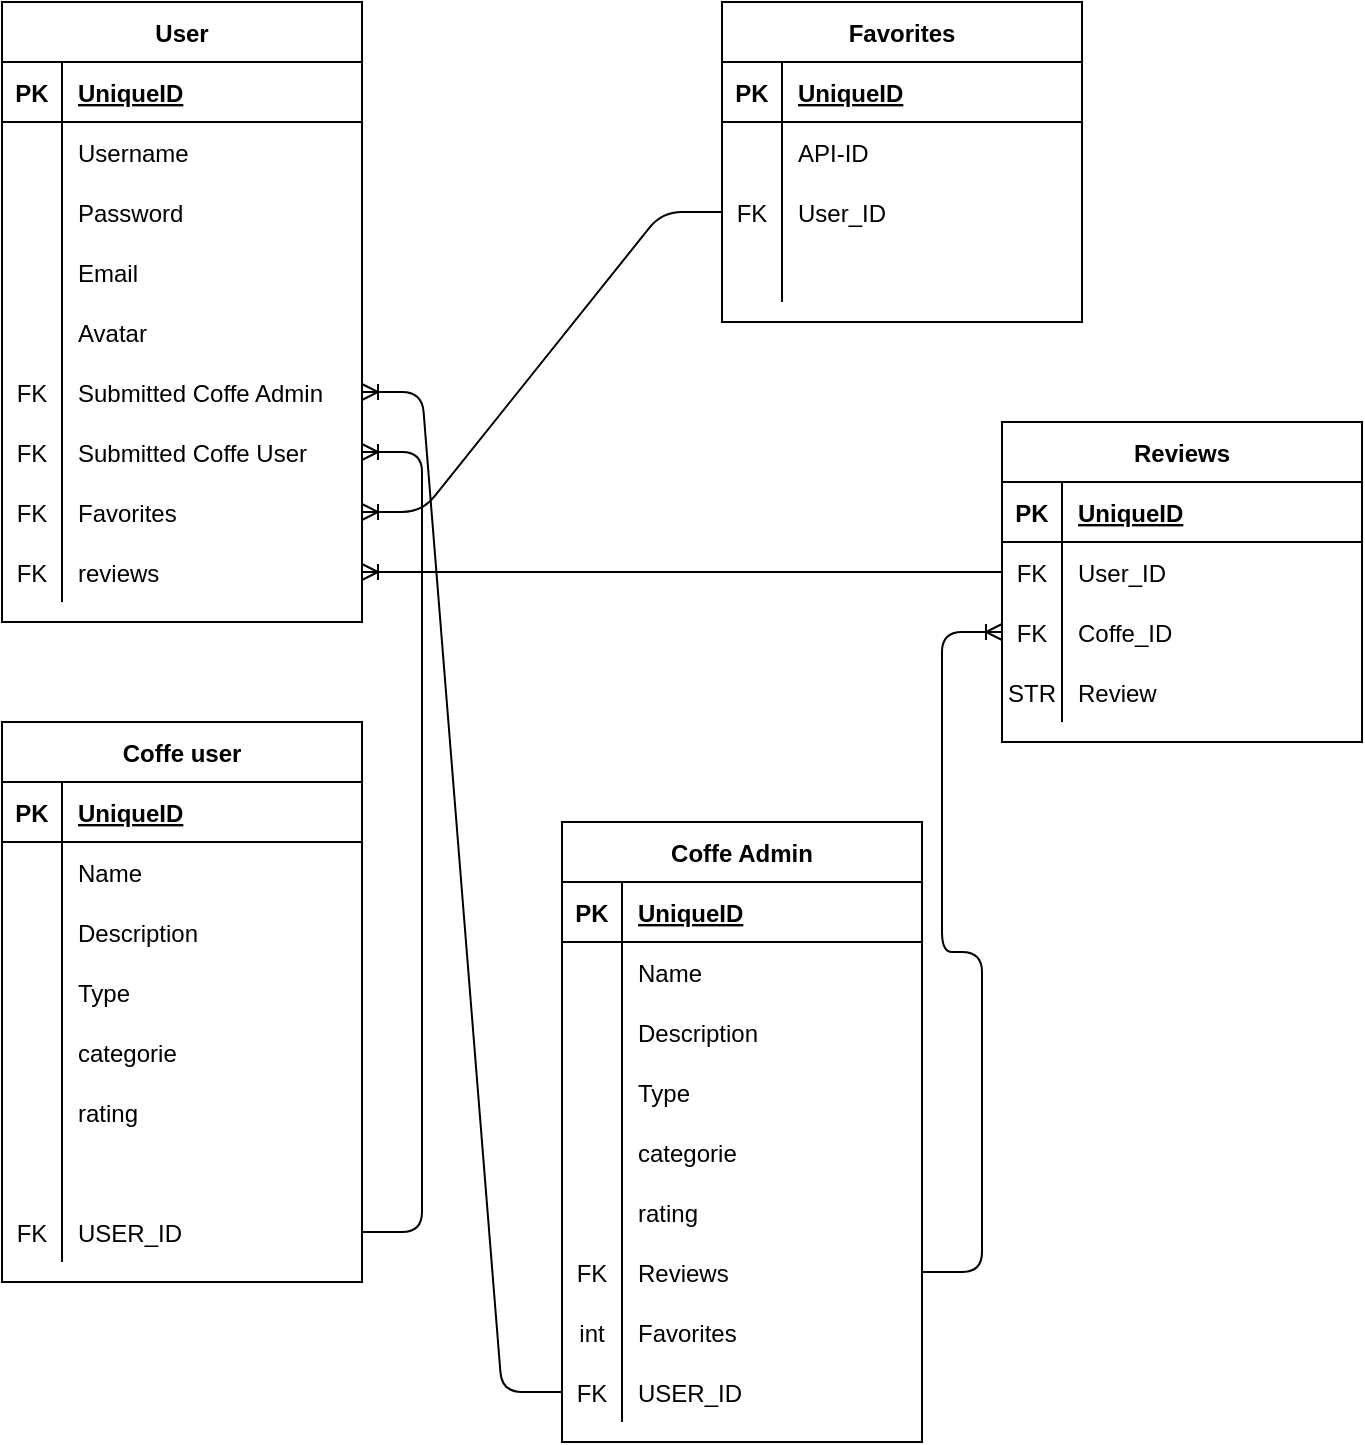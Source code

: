 <mxfile version="14.5.4" type="device"><diagram id="N0jWuqnZ9QMDbHPQmqte" name="Page-1"><mxGraphModel dx="1422" dy="762" grid="1" gridSize="10" guides="1" tooltips="1" connect="1" arrows="1" fold="1" page="1" pageScale="1" pageWidth="827" pageHeight="1169" math="0" shadow="0"><root><mxCell id="0"/><mxCell id="1" parent="0"/><mxCell id="Yyfj9eYye5CMmmgJbsuR-1" value="User" style="shape=table;startSize=30;container=1;collapsible=1;childLayout=tableLayout;fixedRows=1;rowLines=0;fontStyle=1;align=center;resizeLast=1;" vertex="1" parent="1"><mxGeometry x="80" y="40" width="180" height="310" as="geometry"/></mxCell><mxCell id="Yyfj9eYye5CMmmgJbsuR-2" value="" style="shape=partialRectangle;collapsible=0;dropTarget=0;pointerEvents=0;fillColor=none;top=0;left=0;bottom=1;right=0;points=[[0,0.5],[1,0.5]];portConstraint=eastwest;" vertex="1" parent="Yyfj9eYye5CMmmgJbsuR-1"><mxGeometry y="30" width="180" height="30" as="geometry"/></mxCell><mxCell id="Yyfj9eYye5CMmmgJbsuR-3" value="PK" style="shape=partialRectangle;connectable=0;fillColor=none;top=0;left=0;bottom=0;right=0;fontStyle=1;overflow=hidden;" vertex="1" parent="Yyfj9eYye5CMmmgJbsuR-2"><mxGeometry width="30" height="30" as="geometry"/></mxCell><mxCell id="Yyfj9eYye5CMmmgJbsuR-4" value="UniqueID" style="shape=partialRectangle;connectable=0;fillColor=none;top=0;left=0;bottom=0;right=0;align=left;spacingLeft=6;fontStyle=5;overflow=hidden;" vertex="1" parent="Yyfj9eYye5CMmmgJbsuR-2"><mxGeometry x="30" width="150" height="30" as="geometry"/></mxCell><mxCell id="Yyfj9eYye5CMmmgJbsuR-5" value="" style="shape=partialRectangle;collapsible=0;dropTarget=0;pointerEvents=0;fillColor=none;top=0;left=0;bottom=0;right=0;points=[[0,0.5],[1,0.5]];portConstraint=eastwest;" vertex="1" parent="Yyfj9eYye5CMmmgJbsuR-1"><mxGeometry y="60" width="180" height="30" as="geometry"/></mxCell><mxCell id="Yyfj9eYye5CMmmgJbsuR-6" value="" style="shape=partialRectangle;connectable=0;fillColor=none;top=0;left=0;bottom=0;right=0;editable=1;overflow=hidden;" vertex="1" parent="Yyfj9eYye5CMmmgJbsuR-5"><mxGeometry width="30" height="30" as="geometry"/></mxCell><mxCell id="Yyfj9eYye5CMmmgJbsuR-7" value="Username" style="shape=partialRectangle;connectable=0;fillColor=none;top=0;left=0;bottom=0;right=0;align=left;spacingLeft=6;overflow=hidden;" vertex="1" parent="Yyfj9eYye5CMmmgJbsuR-5"><mxGeometry x="30" width="150" height="30" as="geometry"/></mxCell><mxCell id="Yyfj9eYye5CMmmgJbsuR-8" value="" style="shape=partialRectangle;collapsible=0;dropTarget=0;pointerEvents=0;fillColor=none;top=0;left=0;bottom=0;right=0;points=[[0,0.5],[1,0.5]];portConstraint=eastwest;" vertex="1" parent="Yyfj9eYye5CMmmgJbsuR-1"><mxGeometry y="90" width="180" height="30" as="geometry"/></mxCell><mxCell id="Yyfj9eYye5CMmmgJbsuR-9" value="" style="shape=partialRectangle;connectable=0;fillColor=none;top=0;left=0;bottom=0;right=0;editable=1;overflow=hidden;" vertex="1" parent="Yyfj9eYye5CMmmgJbsuR-8"><mxGeometry width="30" height="30" as="geometry"/></mxCell><mxCell id="Yyfj9eYye5CMmmgJbsuR-10" value="Password" style="shape=partialRectangle;connectable=0;fillColor=none;top=0;left=0;bottom=0;right=0;align=left;spacingLeft=6;overflow=hidden;" vertex="1" parent="Yyfj9eYye5CMmmgJbsuR-8"><mxGeometry x="30" width="150" height="30" as="geometry"/></mxCell><mxCell id="Yyfj9eYye5CMmmgJbsuR-11" value="" style="shape=partialRectangle;collapsible=0;dropTarget=0;pointerEvents=0;fillColor=none;top=0;left=0;bottom=0;right=0;points=[[0,0.5],[1,0.5]];portConstraint=eastwest;" vertex="1" parent="Yyfj9eYye5CMmmgJbsuR-1"><mxGeometry y="120" width="180" height="30" as="geometry"/></mxCell><mxCell id="Yyfj9eYye5CMmmgJbsuR-12" value="" style="shape=partialRectangle;connectable=0;fillColor=none;top=0;left=0;bottom=0;right=0;editable=1;overflow=hidden;" vertex="1" parent="Yyfj9eYye5CMmmgJbsuR-11"><mxGeometry width="30" height="30" as="geometry"/></mxCell><mxCell id="Yyfj9eYye5CMmmgJbsuR-13" value="Email" style="shape=partialRectangle;connectable=0;fillColor=none;top=0;left=0;bottom=0;right=0;align=left;spacingLeft=6;overflow=hidden;" vertex="1" parent="Yyfj9eYye5CMmmgJbsuR-11"><mxGeometry x="30" width="150" height="30" as="geometry"/></mxCell><mxCell id="Yyfj9eYye5CMmmgJbsuR-27" value="" style="shape=partialRectangle;collapsible=0;dropTarget=0;pointerEvents=0;fillColor=none;top=0;left=0;bottom=0;right=0;points=[[0,0.5],[1,0.5]];portConstraint=eastwest;" vertex="1" parent="Yyfj9eYye5CMmmgJbsuR-1"><mxGeometry y="150" width="180" height="30" as="geometry"/></mxCell><mxCell id="Yyfj9eYye5CMmmgJbsuR-28" value="" style="shape=partialRectangle;connectable=0;fillColor=none;top=0;left=0;bottom=0;right=0;editable=1;overflow=hidden;" vertex="1" parent="Yyfj9eYye5CMmmgJbsuR-27"><mxGeometry width="30" height="30" as="geometry"/></mxCell><mxCell id="Yyfj9eYye5CMmmgJbsuR-29" value="Avatar" style="shape=partialRectangle;connectable=0;fillColor=none;top=0;left=0;bottom=0;right=0;align=left;spacingLeft=6;overflow=hidden;" vertex="1" parent="Yyfj9eYye5CMmmgJbsuR-27"><mxGeometry x="30" width="150" height="30" as="geometry"/></mxCell><mxCell id="Yyfj9eYye5CMmmgJbsuR-125" value="" style="shape=partialRectangle;collapsible=0;dropTarget=0;pointerEvents=0;fillColor=none;top=0;left=0;bottom=0;right=0;points=[[0,0.5],[1,0.5]];portConstraint=eastwest;" vertex="1" parent="Yyfj9eYye5CMmmgJbsuR-1"><mxGeometry y="180" width="180" height="30" as="geometry"/></mxCell><mxCell id="Yyfj9eYye5CMmmgJbsuR-126" value="FK" style="shape=partialRectangle;connectable=0;fillColor=none;top=0;left=0;bottom=0;right=0;editable=1;overflow=hidden;" vertex="1" parent="Yyfj9eYye5CMmmgJbsuR-125"><mxGeometry width="30" height="30" as="geometry"/></mxCell><mxCell id="Yyfj9eYye5CMmmgJbsuR-127" value="Submitted Coffe Admin" style="shape=partialRectangle;connectable=0;fillColor=none;top=0;left=0;bottom=0;right=0;align=left;spacingLeft=6;overflow=hidden;" vertex="1" parent="Yyfj9eYye5CMmmgJbsuR-125"><mxGeometry x="30" width="150" height="30" as="geometry"/></mxCell><mxCell id="Yyfj9eYye5CMmmgJbsuR-121" value="" style="shape=partialRectangle;collapsible=0;dropTarget=0;pointerEvents=0;fillColor=none;top=0;left=0;bottom=0;right=0;points=[[0,0.5],[1,0.5]];portConstraint=eastwest;" vertex="1" parent="Yyfj9eYye5CMmmgJbsuR-1"><mxGeometry y="210" width="180" height="30" as="geometry"/></mxCell><mxCell id="Yyfj9eYye5CMmmgJbsuR-122" value="FK" style="shape=partialRectangle;connectable=0;fillColor=none;top=0;left=0;bottom=0;right=0;editable=1;overflow=hidden;" vertex="1" parent="Yyfj9eYye5CMmmgJbsuR-121"><mxGeometry width="30" height="30" as="geometry"/></mxCell><mxCell id="Yyfj9eYye5CMmmgJbsuR-123" value="Submitted Coffe User" style="shape=partialRectangle;connectable=0;fillColor=none;top=0;left=0;bottom=0;right=0;align=left;spacingLeft=6;overflow=hidden;" vertex="1" parent="Yyfj9eYye5CMmmgJbsuR-121"><mxGeometry x="30" width="150" height="30" as="geometry"/></mxCell><mxCell id="Yyfj9eYye5CMmmgJbsuR-30" value="" style="shape=partialRectangle;collapsible=0;dropTarget=0;pointerEvents=0;fillColor=none;top=0;left=0;bottom=0;right=0;points=[[0,0.5],[1,0.5]];portConstraint=eastwest;" vertex="1" parent="Yyfj9eYye5CMmmgJbsuR-1"><mxGeometry y="240" width="180" height="30" as="geometry"/></mxCell><mxCell id="Yyfj9eYye5CMmmgJbsuR-31" value="FK" style="shape=partialRectangle;connectable=0;fillColor=none;top=0;left=0;bottom=0;right=0;editable=1;overflow=hidden;" vertex="1" parent="Yyfj9eYye5CMmmgJbsuR-30"><mxGeometry width="30" height="30" as="geometry"/></mxCell><mxCell id="Yyfj9eYye5CMmmgJbsuR-32" value="Favorites" style="shape=partialRectangle;connectable=0;fillColor=none;top=0;left=0;bottom=0;right=0;align=left;spacingLeft=6;overflow=hidden;" vertex="1" parent="Yyfj9eYye5CMmmgJbsuR-30"><mxGeometry x="30" width="150" height="30" as="geometry"/></mxCell><mxCell id="Yyfj9eYye5CMmmgJbsuR-33" value="" style="shape=partialRectangle;collapsible=0;dropTarget=0;pointerEvents=0;fillColor=none;top=0;left=0;bottom=0;right=0;points=[[0,0.5],[1,0.5]];portConstraint=eastwest;" vertex="1" parent="Yyfj9eYye5CMmmgJbsuR-1"><mxGeometry y="270" width="180" height="30" as="geometry"/></mxCell><mxCell id="Yyfj9eYye5CMmmgJbsuR-34" value="FK" style="shape=partialRectangle;connectable=0;fillColor=none;top=0;left=0;bottom=0;right=0;editable=1;overflow=hidden;" vertex="1" parent="Yyfj9eYye5CMmmgJbsuR-33"><mxGeometry width="30" height="30" as="geometry"/></mxCell><mxCell id="Yyfj9eYye5CMmmgJbsuR-35" value="reviews" style="shape=partialRectangle;connectable=0;fillColor=none;top=0;left=0;bottom=0;right=0;align=left;spacingLeft=6;overflow=hidden;" vertex="1" parent="Yyfj9eYye5CMmmgJbsuR-33"><mxGeometry x="30" width="150" height="30" as="geometry"/></mxCell><mxCell id="Yyfj9eYye5CMmmgJbsuR-14" value="Favorites" style="shape=table;startSize=30;container=1;collapsible=1;childLayout=tableLayout;fixedRows=1;rowLines=0;fontStyle=1;align=center;resizeLast=1;" vertex="1" parent="1"><mxGeometry x="440" y="40" width="180" height="160" as="geometry"/></mxCell><mxCell id="Yyfj9eYye5CMmmgJbsuR-15" value="" style="shape=partialRectangle;collapsible=0;dropTarget=0;pointerEvents=0;fillColor=none;top=0;left=0;bottom=1;right=0;points=[[0,0.5],[1,0.5]];portConstraint=eastwest;" vertex="1" parent="Yyfj9eYye5CMmmgJbsuR-14"><mxGeometry y="30" width="180" height="30" as="geometry"/></mxCell><mxCell id="Yyfj9eYye5CMmmgJbsuR-16" value="PK" style="shape=partialRectangle;connectable=0;fillColor=none;top=0;left=0;bottom=0;right=0;fontStyle=1;overflow=hidden;" vertex="1" parent="Yyfj9eYye5CMmmgJbsuR-15"><mxGeometry width="30" height="30" as="geometry"/></mxCell><mxCell id="Yyfj9eYye5CMmmgJbsuR-17" value="UniqueID" style="shape=partialRectangle;connectable=0;fillColor=none;top=0;left=0;bottom=0;right=0;align=left;spacingLeft=6;fontStyle=5;overflow=hidden;" vertex="1" parent="Yyfj9eYye5CMmmgJbsuR-15"><mxGeometry x="30" width="150" height="30" as="geometry"/></mxCell><mxCell id="Yyfj9eYye5CMmmgJbsuR-18" value="" style="shape=partialRectangle;collapsible=0;dropTarget=0;pointerEvents=0;fillColor=none;top=0;left=0;bottom=0;right=0;points=[[0,0.5],[1,0.5]];portConstraint=eastwest;" vertex="1" parent="Yyfj9eYye5CMmmgJbsuR-14"><mxGeometry y="60" width="180" height="30" as="geometry"/></mxCell><mxCell id="Yyfj9eYye5CMmmgJbsuR-19" value="" style="shape=partialRectangle;connectable=0;fillColor=none;top=0;left=0;bottom=0;right=0;editable=1;overflow=hidden;" vertex="1" parent="Yyfj9eYye5CMmmgJbsuR-18"><mxGeometry width="30" height="30" as="geometry"/></mxCell><mxCell id="Yyfj9eYye5CMmmgJbsuR-20" value="API-ID" style="shape=partialRectangle;connectable=0;fillColor=none;top=0;left=0;bottom=0;right=0;align=left;spacingLeft=6;overflow=hidden;" vertex="1" parent="Yyfj9eYye5CMmmgJbsuR-18"><mxGeometry x="30" width="150" height="30" as="geometry"/></mxCell><mxCell id="Yyfj9eYye5CMmmgJbsuR-21" value="" style="shape=partialRectangle;collapsible=0;dropTarget=0;pointerEvents=0;fillColor=none;top=0;left=0;bottom=0;right=0;points=[[0,0.5],[1,0.5]];portConstraint=eastwest;" vertex="1" parent="Yyfj9eYye5CMmmgJbsuR-14"><mxGeometry y="90" width="180" height="30" as="geometry"/></mxCell><mxCell id="Yyfj9eYye5CMmmgJbsuR-22" value="FK" style="shape=partialRectangle;connectable=0;fillColor=none;top=0;left=0;bottom=0;right=0;editable=1;overflow=hidden;" vertex="1" parent="Yyfj9eYye5CMmmgJbsuR-21"><mxGeometry width="30" height="30" as="geometry"/></mxCell><mxCell id="Yyfj9eYye5CMmmgJbsuR-23" value="User_ID" style="shape=partialRectangle;connectable=0;fillColor=none;top=0;left=0;bottom=0;right=0;align=left;spacingLeft=6;overflow=hidden;" vertex="1" parent="Yyfj9eYye5CMmmgJbsuR-21"><mxGeometry x="30" width="150" height="30" as="geometry"/></mxCell><mxCell id="Yyfj9eYye5CMmmgJbsuR-24" value="" style="shape=partialRectangle;collapsible=0;dropTarget=0;pointerEvents=0;fillColor=none;top=0;left=0;bottom=0;right=0;points=[[0,0.5],[1,0.5]];portConstraint=eastwest;" vertex="1" parent="Yyfj9eYye5CMmmgJbsuR-14"><mxGeometry y="120" width="180" height="30" as="geometry"/></mxCell><mxCell id="Yyfj9eYye5CMmmgJbsuR-25" value="" style="shape=partialRectangle;connectable=0;fillColor=none;top=0;left=0;bottom=0;right=0;editable=1;overflow=hidden;" vertex="1" parent="Yyfj9eYye5CMmmgJbsuR-24"><mxGeometry width="30" height="30" as="geometry"/></mxCell><mxCell id="Yyfj9eYye5CMmmgJbsuR-26" value="" style="shape=partialRectangle;connectable=0;fillColor=none;top=0;left=0;bottom=0;right=0;align=left;spacingLeft=6;overflow=hidden;" vertex="1" parent="Yyfj9eYye5CMmmgJbsuR-24"><mxGeometry x="30" width="150" height="30" as="geometry"/></mxCell><mxCell id="Yyfj9eYye5CMmmgJbsuR-36" value="Coffe user" style="shape=table;startSize=30;container=1;collapsible=1;childLayout=tableLayout;fixedRows=1;rowLines=0;fontStyle=1;align=center;resizeLast=1;" vertex="1" parent="1"><mxGeometry x="80" y="400" width="180" height="280" as="geometry"/></mxCell><mxCell id="Yyfj9eYye5CMmmgJbsuR-37" value="" style="shape=partialRectangle;collapsible=0;dropTarget=0;pointerEvents=0;fillColor=none;top=0;left=0;bottom=1;right=0;points=[[0,0.5],[1,0.5]];portConstraint=eastwest;" vertex="1" parent="Yyfj9eYye5CMmmgJbsuR-36"><mxGeometry y="30" width="180" height="30" as="geometry"/></mxCell><mxCell id="Yyfj9eYye5CMmmgJbsuR-38" value="PK" style="shape=partialRectangle;connectable=0;fillColor=none;top=0;left=0;bottom=0;right=0;fontStyle=1;overflow=hidden;" vertex="1" parent="Yyfj9eYye5CMmmgJbsuR-37"><mxGeometry width="30" height="30" as="geometry"/></mxCell><mxCell id="Yyfj9eYye5CMmmgJbsuR-39" value="UniqueID" style="shape=partialRectangle;connectable=0;fillColor=none;top=0;left=0;bottom=0;right=0;align=left;spacingLeft=6;fontStyle=5;overflow=hidden;" vertex="1" parent="Yyfj9eYye5CMmmgJbsuR-37"><mxGeometry x="30" width="150" height="30" as="geometry"/></mxCell><mxCell id="Yyfj9eYye5CMmmgJbsuR-40" value="" style="shape=partialRectangle;collapsible=0;dropTarget=0;pointerEvents=0;fillColor=none;top=0;left=0;bottom=0;right=0;points=[[0,0.5],[1,0.5]];portConstraint=eastwest;" vertex="1" parent="Yyfj9eYye5CMmmgJbsuR-36"><mxGeometry y="60" width="180" height="30" as="geometry"/></mxCell><mxCell id="Yyfj9eYye5CMmmgJbsuR-41" value="" style="shape=partialRectangle;connectable=0;fillColor=none;top=0;left=0;bottom=0;right=0;editable=1;overflow=hidden;" vertex="1" parent="Yyfj9eYye5CMmmgJbsuR-40"><mxGeometry width="30" height="30" as="geometry"/></mxCell><mxCell id="Yyfj9eYye5CMmmgJbsuR-42" value="Name" style="shape=partialRectangle;connectable=0;fillColor=none;top=0;left=0;bottom=0;right=0;align=left;spacingLeft=6;overflow=hidden;" vertex="1" parent="Yyfj9eYye5CMmmgJbsuR-40"><mxGeometry x="30" width="150" height="30" as="geometry"/></mxCell><mxCell id="Yyfj9eYye5CMmmgJbsuR-43" value="" style="shape=partialRectangle;collapsible=0;dropTarget=0;pointerEvents=0;fillColor=none;top=0;left=0;bottom=0;right=0;points=[[0,0.5],[1,0.5]];portConstraint=eastwest;" vertex="1" parent="Yyfj9eYye5CMmmgJbsuR-36"><mxGeometry y="90" width="180" height="30" as="geometry"/></mxCell><mxCell id="Yyfj9eYye5CMmmgJbsuR-44" value="" style="shape=partialRectangle;connectable=0;fillColor=none;top=0;left=0;bottom=0;right=0;editable=1;overflow=hidden;" vertex="1" parent="Yyfj9eYye5CMmmgJbsuR-43"><mxGeometry width="30" height="30" as="geometry"/></mxCell><mxCell id="Yyfj9eYye5CMmmgJbsuR-45" value="Description" style="shape=partialRectangle;connectable=0;fillColor=none;top=0;left=0;bottom=0;right=0;align=left;spacingLeft=6;overflow=hidden;" vertex="1" parent="Yyfj9eYye5CMmmgJbsuR-43"><mxGeometry x="30" width="150" height="30" as="geometry"/></mxCell><mxCell id="Yyfj9eYye5CMmmgJbsuR-46" value="" style="shape=partialRectangle;collapsible=0;dropTarget=0;pointerEvents=0;fillColor=none;top=0;left=0;bottom=0;right=0;points=[[0,0.5],[1,0.5]];portConstraint=eastwest;" vertex="1" parent="Yyfj9eYye5CMmmgJbsuR-36"><mxGeometry y="120" width="180" height="30" as="geometry"/></mxCell><mxCell id="Yyfj9eYye5CMmmgJbsuR-47" value="" style="shape=partialRectangle;connectable=0;fillColor=none;top=0;left=0;bottom=0;right=0;editable=1;overflow=hidden;" vertex="1" parent="Yyfj9eYye5CMmmgJbsuR-46"><mxGeometry width="30" height="30" as="geometry"/></mxCell><mxCell id="Yyfj9eYye5CMmmgJbsuR-48" value="Type" style="shape=partialRectangle;connectable=0;fillColor=none;top=0;left=0;bottom=0;right=0;align=left;spacingLeft=6;overflow=hidden;" vertex="1" parent="Yyfj9eYye5CMmmgJbsuR-46"><mxGeometry x="30" width="150" height="30" as="geometry"/></mxCell><mxCell id="Yyfj9eYye5CMmmgJbsuR-62" value="" style="shape=partialRectangle;collapsible=0;dropTarget=0;pointerEvents=0;fillColor=none;top=0;left=0;bottom=0;right=0;points=[[0,0.5],[1,0.5]];portConstraint=eastwest;" vertex="1" parent="Yyfj9eYye5CMmmgJbsuR-36"><mxGeometry y="150" width="180" height="30" as="geometry"/></mxCell><mxCell id="Yyfj9eYye5CMmmgJbsuR-63" value="" style="shape=partialRectangle;connectable=0;fillColor=none;top=0;left=0;bottom=0;right=0;editable=1;overflow=hidden;" vertex="1" parent="Yyfj9eYye5CMmmgJbsuR-62"><mxGeometry width="30" height="30" as="geometry"/></mxCell><mxCell id="Yyfj9eYye5CMmmgJbsuR-64" value="categorie" style="shape=partialRectangle;connectable=0;fillColor=none;top=0;left=0;bottom=0;right=0;align=left;spacingLeft=6;overflow=hidden;" vertex="1" parent="Yyfj9eYye5CMmmgJbsuR-62"><mxGeometry x="30" width="150" height="30" as="geometry"/></mxCell><mxCell id="Yyfj9eYye5CMmmgJbsuR-65" value="" style="shape=partialRectangle;collapsible=0;dropTarget=0;pointerEvents=0;fillColor=none;top=0;left=0;bottom=0;right=0;points=[[0,0.5],[1,0.5]];portConstraint=eastwest;" vertex="1" parent="Yyfj9eYye5CMmmgJbsuR-36"><mxGeometry y="180" width="180" height="30" as="geometry"/></mxCell><mxCell id="Yyfj9eYye5CMmmgJbsuR-66" value="" style="shape=partialRectangle;connectable=0;fillColor=none;top=0;left=0;bottom=0;right=0;editable=1;overflow=hidden;" vertex="1" parent="Yyfj9eYye5CMmmgJbsuR-65"><mxGeometry width="30" height="30" as="geometry"/></mxCell><mxCell id="Yyfj9eYye5CMmmgJbsuR-67" value="rating" style="shape=partialRectangle;connectable=0;fillColor=none;top=0;left=0;bottom=0;right=0;align=left;spacingLeft=6;overflow=hidden;" vertex="1" parent="Yyfj9eYye5CMmmgJbsuR-65"><mxGeometry x="30" width="150" height="30" as="geometry"/></mxCell><mxCell id="Yyfj9eYye5CMmmgJbsuR-68" value="" style="shape=partialRectangle;collapsible=0;dropTarget=0;pointerEvents=0;fillColor=none;top=0;left=0;bottom=0;right=0;points=[[0,0.5],[1,0.5]];portConstraint=eastwest;" vertex="1" parent="Yyfj9eYye5CMmmgJbsuR-36"><mxGeometry y="210" width="180" height="30" as="geometry"/></mxCell><mxCell id="Yyfj9eYye5CMmmgJbsuR-69" value="" style="shape=partialRectangle;connectable=0;fillColor=none;top=0;left=0;bottom=0;right=0;editable=1;overflow=hidden;" vertex="1" parent="Yyfj9eYye5CMmmgJbsuR-68"><mxGeometry width="30" height="30" as="geometry"/></mxCell><mxCell id="Yyfj9eYye5CMmmgJbsuR-70" value="" style="shape=partialRectangle;connectable=0;fillColor=none;top=0;left=0;bottom=0;right=0;align=left;spacingLeft=6;overflow=hidden;" vertex="1" parent="Yyfj9eYye5CMmmgJbsuR-68"><mxGeometry x="30" width="150" height="30" as="geometry"/></mxCell><mxCell id="Yyfj9eYye5CMmmgJbsuR-71" value="" style="shape=partialRectangle;collapsible=0;dropTarget=0;pointerEvents=0;fillColor=none;top=0;left=0;bottom=0;right=0;points=[[0,0.5],[1,0.5]];portConstraint=eastwest;" vertex="1" parent="Yyfj9eYye5CMmmgJbsuR-36"><mxGeometry y="240" width="180" height="30" as="geometry"/></mxCell><mxCell id="Yyfj9eYye5CMmmgJbsuR-72" value="FK" style="shape=partialRectangle;connectable=0;fillColor=none;top=0;left=0;bottom=0;right=0;editable=1;overflow=hidden;" vertex="1" parent="Yyfj9eYye5CMmmgJbsuR-71"><mxGeometry width="30" height="30" as="geometry"/></mxCell><mxCell id="Yyfj9eYye5CMmmgJbsuR-73" value="USER_ID" style="shape=partialRectangle;connectable=0;fillColor=none;top=0;left=0;bottom=0;right=0;align=left;spacingLeft=6;overflow=hidden;" vertex="1" parent="Yyfj9eYye5CMmmgJbsuR-71"><mxGeometry x="30" width="150" height="30" as="geometry"/></mxCell><mxCell id="Yyfj9eYye5CMmmgJbsuR-74" value="Coffe Admin" style="shape=table;startSize=30;container=1;collapsible=1;childLayout=tableLayout;fixedRows=1;rowLines=0;fontStyle=1;align=center;resizeLast=1;" vertex="1" parent="1"><mxGeometry x="360" y="450" width="180" height="310" as="geometry"/></mxCell><mxCell id="Yyfj9eYye5CMmmgJbsuR-75" value="" style="shape=partialRectangle;collapsible=0;dropTarget=0;pointerEvents=0;fillColor=none;top=0;left=0;bottom=1;right=0;points=[[0,0.5],[1,0.5]];portConstraint=eastwest;" vertex="1" parent="Yyfj9eYye5CMmmgJbsuR-74"><mxGeometry y="30" width="180" height="30" as="geometry"/></mxCell><mxCell id="Yyfj9eYye5CMmmgJbsuR-76" value="PK" style="shape=partialRectangle;connectable=0;fillColor=none;top=0;left=0;bottom=0;right=0;fontStyle=1;overflow=hidden;" vertex="1" parent="Yyfj9eYye5CMmmgJbsuR-75"><mxGeometry width="30" height="30" as="geometry"/></mxCell><mxCell id="Yyfj9eYye5CMmmgJbsuR-77" value="UniqueID" style="shape=partialRectangle;connectable=0;fillColor=none;top=0;left=0;bottom=0;right=0;align=left;spacingLeft=6;fontStyle=5;overflow=hidden;" vertex="1" parent="Yyfj9eYye5CMmmgJbsuR-75"><mxGeometry x="30" width="150" height="30" as="geometry"/></mxCell><mxCell id="Yyfj9eYye5CMmmgJbsuR-78" value="" style="shape=partialRectangle;collapsible=0;dropTarget=0;pointerEvents=0;fillColor=none;top=0;left=0;bottom=0;right=0;points=[[0,0.5],[1,0.5]];portConstraint=eastwest;" vertex="1" parent="Yyfj9eYye5CMmmgJbsuR-74"><mxGeometry y="60" width="180" height="30" as="geometry"/></mxCell><mxCell id="Yyfj9eYye5CMmmgJbsuR-79" value="" style="shape=partialRectangle;connectable=0;fillColor=none;top=0;left=0;bottom=0;right=0;editable=1;overflow=hidden;" vertex="1" parent="Yyfj9eYye5CMmmgJbsuR-78"><mxGeometry width="30" height="30" as="geometry"/></mxCell><mxCell id="Yyfj9eYye5CMmmgJbsuR-80" value="Name" style="shape=partialRectangle;connectable=0;fillColor=none;top=0;left=0;bottom=0;right=0;align=left;spacingLeft=6;overflow=hidden;" vertex="1" parent="Yyfj9eYye5CMmmgJbsuR-78"><mxGeometry x="30" width="150" height="30" as="geometry"/></mxCell><mxCell id="Yyfj9eYye5CMmmgJbsuR-81" value="" style="shape=partialRectangle;collapsible=0;dropTarget=0;pointerEvents=0;fillColor=none;top=0;left=0;bottom=0;right=0;points=[[0,0.5],[1,0.5]];portConstraint=eastwest;" vertex="1" parent="Yyfj9eYye5CMmmgJbsuR-74"><mxGeometry y="90" width="180" height="30" as="geometry"/></mxCell><mxCell id="Yyfj9eYye5CMmmgJbsuR-82" value="" style="shape=partialRectangle;connectable=0;fillColor=none;top=0;left=0;bottom=0;right=0;editable=1;overflow=hidden;" vertex="1" parent="Yyfj9eYye5CMmmgJbsuR-81"><mxGeometry width="30" height="30" as="geometry"/></mxCell><mxCell id="Yyfj9eYye5CMmmgJbsuR-83" value="Description" style="shape=partialRectangle;connectable=0;fillColor=none;top=0;left=0;bottom=0;right=0;align=left;spacingLeft=6;overflow=hidden;" vertex="1" parent="Yyfj9eYye5CMmmgJbsuR-81"><mxGeometry x="30" width="150" height="30" as="geometry"/></mxCell><mxCell id="Yyfj9eYye5CMmmgJbsuR-84" value="" style="shape=partialRectangle;collapsible=0;dropTarget=0;pointerEvents=0;fillColor=none;top=0;left=0;bottom=0;right=0;points=[[0,0.5],[1,0.5]];portConstraint=eastwest;" vertex="1" parent="Yyfj9eYye5CMmmgJbsuR-74"><mxGeometry y="120" width="180" height="30" as="geometry"/></mxCell><mxCell id="Yyfj9eYye5CMmmgJbsuR-85" value="" style="shape=partialRectangle;connectable=0;fillColor=none;top=0;left=0;bottom=0;right=0;editable=1;overflow=hidden;" vertex="1" parent="Yyfj9eYye5CMmmgJbsuR-84"><mxGeometry width="30" height="30" as="geometry"/></mxCell><mxCell id="Yyfj9eYye5CMmmgJbsuR-86" value="Type" style="shape=partialRectangle;connectable=0;fillColor=none;top=0;left=0;bottom=0;right=0;align=left;spacingLeft=6;overflow=hidden;" vertex="1" parent="Yyfj9eYye5CMmmgJbsuR-84"><mxGeometry x="30" width="150" height="30" as="geometry"/></mxCell><mxCell id="Yyfj9eYye5CMmmgJbsuR-87" value="" style="shape=partialRectangle;collapsible=0;dropTarget=0;pointerEvents=0;fillColor=none;top=0;left=0;bottom=0;right=0;points=[[0,0.5],[1,0.5]];portConstraint=eastwest;" vertex="1" parent="Yyfj9eYye5CMmmgJbsuR-74"><mxGeometry y="150" width="180" height="30" as="geometry"/></mxCell><mxCell id="Yyfj9eYye5CMmmgJbsuR-88" value="" style="shape=partialRectangle;connectable=0;fillColor=none;top=0;left=0;bottom=0;right=0;editable=1;overflow=hidden;" vertex="1" parent="Yyfj9eYye5CMmmgJbsuR-87"><mxGeometry width="30" height="30" as="geometry"/></mxCell><mxCell id="Yyfj9eYye5CMmmgJbsuR-89" value="categorie" style="shape=partialRectangle;connectable=0;fillColor=none;top=0;left=0;bottom=0;right=0;align=left;spacingLeft=6;overflow=hidden;" vertex="1" parent="Yyfj9eYye5CMmmgJbsuR-87"><mxGeometry x="30" width="150" height="30" as="geometry"/></mxCell><mxCell id="Yyfj9eYye5CMmmgJbsuR-90" value="" style="shape=partialRectangle;collapsible=0;dropTarget=0;pointerEvents=0;fillColor=none;top=0;left=0;bottom=0;right=0;points=[[0,0.5],[1,0.5]];portConstraint=eastwest;" vertex="1" parent="Yyfj9eYye5CMmmgJbsuR-74"><mxGeometry y="180" width="180" height="30" as="geometry"/></mxCell><mxCell id="Yyfj9eYye5CMmmgJbsuR-91" value="" style="shape=partialRectangle;connectable=0;fillColor=none;top=0;left=0;bottom=0;right=0;editable=1;overflow=hidden;" vertex="1" parent="Yyfj9eYye5CMmmgJbsuR-90"><mxGeometry width="30" height="30" as="geometry"/></mxCell><mxCell id="Yyfj9eYye5CMmmgJbsuR-92" value="rating" style="shape=partialRectangle;connectable=0;fillColor=none;top=0;left=0;bottom=0;right=0;align=left;spacingLeft=6;overflow=hidden;" vertex="1" parent="Yyfj9eYye5CMmmgJbsuR-90"><mxGeometry x="30" width="150" height="30" as="geometry"/></mxCell><mxCell id="Yyfj9eYye5CMmmgJbsuR-93" value="" style="shape=partialRectangle;collapsible=0;dropTarget=0;pointerEvents=0;fillColor=none;top=0;left=0;bottom=0;right=0;points=[[0,0.5],[1,0.5]];portConstraint=eastwest;" vertex="1" parent="Yyfj9eYye5CMmmgJbsuR-74"><mxGeometry y="210" width="180" height="30" as="geometry"/></mxCell><mxCell id="Yyfj9eYye5CMmmgJbsuR-94" value="FK" style="shape=partialRectangle;connectable=0;fillColor=none;top=0;left=0;bottom=0;right=0;editable=1;overflow=hidden;" vertex="1" parent="Yyfj9eYye5CMmmgJbsuR-93"><mxGeometry width="30" height="30" as="geometry"/></mxCell><mxCell id="Yyfj9eYye5CMmmgJbsuR-95" value="Reviews" style="shape=partialRectangle;connectable=0;fillColor=none;top=0;left=0;bottom=0;right=0;align=left;spacingLeft=6;overflow=hidden;" vertex="1" parent="Yyfj9eYye5CMmmgJbsuR-93"><mxGeometry x="30" width="150" height="30" as="geometry"/></mxCell><mxCell id="Yyfj9eYye5CMmmgJbsuR-129" value="" style="shape=partialRectangle;collapsible=0;dropTarget=0;pointerEvents=0;fillColor=none;top=0;left=0;bottom=0;right=0;points=[[0,0.5],[1,0.5]];portConstraint=eastwest;" vertex="1" parent="Yyfj9eYye5CMmmgJbsuR-74"><mxGeometry y="240" width="180" height="30" as="geometry"/></mxCell><mxCell id="Yyfj9eYye5CMmmgJbsuR-130" value="int" style="shape=partialRectangle;connectable=0;fillColor=none;top=0;left=0;bottom=0;right=0;editable=1;overflow=hidden;" vertex="1" parent="Yyfj9eYye5CMmmgJbsuR-129"><mxGeometry width="30" height="30" as="geometry"/></mxCell><mxCell id="Yyfj9eYye5CMmmgJbsuR-131" value="Favorites" style="shape=partialRectangle;connectable=0;fillColor=none;top=0;left=0;bottom=0;right=0;align=left;spacingLeft=6;overflow=hidden;" vertex="1" parent="Yyfj9eYye5CMmmgJbsuR-129"><mxGeometry x="30" width="150" height="30" as="geometry"/></mxCell><mxCell id="Yyfj9eYye5CMmmgJbsuR-96" value="" style="shape=partialRectangle;collapsible=0;dropTarget=0;pointerEvents=0;fillColor=none;top=0;left=0;bottom=0;right=0;points=[[0,0.5],[1,0.5]];portConstraint=eastwest;" vertex="1" parent="Yyfj9eYye5CMmmgJbsuR-74"><mxGeometry y="270" width="180" height="30" as="geometry"/></mxCell><mxCell id="Yyfj9eYye5CMmmgJbsuR-97" value="FK" style="shape=partialRectangle;connectable=0;fillColor=none;top=0;left=0;bottom=0;right=0;editable=1;overflow=hidden;" vertex="1" parent="Yyfj9eYye5CMmmgJbsuR-96"><mxGeometry width="30" height="30" as="geometry"/></mxCell><mxCell id="Yyfj9eYye5CMmmgJbsuR-98" value="USER_ID" style="shape=partialRectangle;connectable=0;fillColor=none;top=0;left=0;bottom=0;right=0;align=left;spacingLeft=6;overflow=hidden;" vertex="1" parent="Yyfj9eYye5CMmmgJbsuR-96"><mxGeometry x="30" width="150" height="30" as="geometry"/></mxCell><mxCell id="Yyfj9eYye5CMmmgJbsuR-99" value="Reviews" style="shape=table;startSize=30;container=1;collapsible=1;childLayout=tableLayout;fixedRows=1;rowLines=0;fontStyle=1;align=center;resizeLast=1;" vertex="1" parent="1"><mxGeometry x="580" y="250" width="180" height="160" as="geometry"/></mxCell><mxCell id="Yyfj9eYye5CMmmgJbsuR-100" value="" style="shape=partialRectangle;collapsible=0;dropTarget=0;pointerEvents=0;fillColor=none;top=0;left=0;bottom=1;right=0;points=[[0,0.5],[1,0.5]];portConstraint=eastwest;" vertex="1" parent="Yyfj9eYye5CMmmgJbsuR-99"><mxGeometry y="30" width="180" height="30" as="geometry"/></mxCell><mxCell id="Yyfj9eYye5CMmmgJbsuR-101" value="PK" style="shape=partialRectangle;connectable=0;fillColor=none;top=0;left=0;bottom=0;right=0;fontStyle=1;overflow=hidden;" vertex="1" parent="Yyfj9eYye5CMmmgJbsuR-100"><mxGeometry width="30" height="30" as="geometry"/></mxCell><mxCell id="Yyfj9eYye5CMmmgJbsuR-102" value="UniqueID" style="shape=partialRectangle;connectable=0;fillColor=none;top=0;left=0;bottom=0;right=0;align=left;spacingLeft=6;fontStyle=5;overflow=hidden;" vertex="1" parent="Yyfj9eYye5CMmmgJbsuR-100"><mxGeometry x="30" width="150" height="30" as="geometry"/></mxCell><mxCell id="Yyfj9eYye5CMmmgJbsuR-106" value="" style="shape=partialRectangle;collapsible=0;dropTarget=0;pointerEvents=0;fillColor=none;top=0;left=0;bottom=0;right=0;points=[[0,0.5],[1,0.5]];portConstraint=eastwest;" vertex="1" parent="Yyfj9eYye5CMmmgJbsuR-99"><mxGeometry y="60" width="180" height="30" as="geometry"/></mxCell><mxCell id="Yyfj9eYye5CMmmgJbsuR-107" value="FK" style="shape=partialRectangle;connectable=0;fillColor=none;top=0;left=0;bottom=0;right=0;editable=1;overflow=hidden;" vertex="1" parent="Yyfj9eYye5CMmmgJbsuR-106"><mxGeometry width="30" height="30" as="geometry"/></mxCell><mxCell id="Yyfj9eYye5CMmmgJbsuR-108" value="User_ID" style="shape=partialRectangle;connectable=0;fillColor=none;top=0;left=0;bottom=0;right=0;align=left;spacingLeft=6;overflow=hidden;" vertex="1" parent="Yyfj9eYye5CMmmgJbsuR-106"><mxGeometry x="30" width="150" height="30" as="geometry"/></mxCell><mxCell id="Yyfj9eYye5CMmmgJbsuR-109" value="" style="shape=partialRectangle;collapsible=0;dropTarget=0;pointerEvents=0;fillColor=none;top=0;left=0;bottom=0;right=0;points=[[0,0.5],[1,0.5]];portConstraint=eastwest;" vertex="1" parent="Yyfj9eYye5CMmmgJbsuR-99"><mxGeometry y="90" width="180" height="30" as="geometry"/></mxCell><mxCell id="Yyfj9eYye5CMmmgJbsuR-110" value="FK" style="shape=partialRectangle;connectable=0;fillColor=none;top=0;left=0;bottom=0;right=0;editable=1;overflow=hidden;" vertex="1" parent="Yyfj9eYye5CMmmgJbsuR-109"><mxGeometry width="30" height="30" as="geometry"/></mxCell><mxCell id="Yyfj9eYye5CMmmgJbsuR-111" value="Coffe_ID" style="shape=partialRectangle;connectable=0;fillColor=none;top=0;left=0;bottom=0;right=0;align=left;spacingLeft=6;overflow=hidden;" vertex="1" parent="Yyfj9eYye5CMmmgJbsuR-109"><mxGeometry x="30" width="150" height="30" as="geometry"/></mxCell><mxCell id="Yyfj9eYye5CMmmgJbsuR-112" value="" style="shape=partialRectangle;collapsible=0;dropTarget=0;pointerEvents=0;fillColor=none;top=0;left=0;bottom=0;right=0;points=[[0,0.5],[1,0.5]];portConstraint=eastwest;" vertex="1" parent="Yyfj9eYye5CMmmgJbsuR-99"><mxGeometry y="120" width="180" height="30" as="geometry"/></mxCell><mxCell id="Yyfj9eYye5CMmmgJbsuR-113" value="STR" style="shape=partialRectangle;connectable=0;fillColor=none;top=0;left=0;bottom=0;right=0;editable=1;overflow=hidden;" vertex="1" parent="Yyfj9eYye5CMmmgJbsuR-112"><mxGeometry width="30" height="30" as="geometry"/></mxCell><mxCell id="Yyfj9eYye5CMmmgJbsuR-114" value="Review" style="shape=partialRectangle;connectable=0;fillColor=none;top=0;left=0;bottom=0;right=0;align=left;spacingLeft=6;overflow=hidden;" vertex="1" parent="Yyfj9eYye5CMmmgJbsuR-112"><mxGeometry x="30" width="150" height="30" as="geometry"/></mxCell><mxCell id="Yyfj9eYye5CMmmgJbsuR-115" value="" style="edgeStyle=entityRelationEdgeStyle;fontSize=12;html=1;endArrow=ERoneToMany;exitX=0;exitY=0.5;exitDx=0;exitDy=0;" edge="1" parent="1" source="Yyfj9eYye5CMmmgJbsuR-21" target="Yyfj9eYye5CMmmgJbsuR-30"><mxGeometry width="100" height="100" relative="1" as="geometry"><mxPoint x="280" y="330" as="sourcePoint"/><mxPoint x="380" y="230" as="targetPoint"/></mxGeometry></mxCell><mxCell id="Yyfj9eYye5CMmmgJbsuR-116" value="" style="edgeStyle=entityRelationEdgeStyle;fontSize=12;html=1;endArrow=ERoneToMany;entryX=1;entryY=0.5;entryDx=0;entryDy=0;exitX=0;exitY=0.5;exitDx=0;exitDy=0;" edge="1" parent="1" source="Yyfj9eYye5CMmmgJbsuR-106" target="Yyfj9eYye5CMmmgJbsuR-33"><mxGeometry width="100" height="100" relative="1" as="geometry"><mxPoint x="280" y="400" as="sourcePoint"/><mxPoint x="380" y="300" as="targetPoint"/></mxGeometry></mxCell><mxCell id="Yyfj9eYye5CMmmgJbsuR-124" value="" style="edgeStyle=entityRelationEdgeStyle;fontSize=12;html=1;endArrow=ERoneToMany;entryX=1;entryY=0.5;entryDx=0;entryDy=0;exitX=1;exitY=0.5;exitDx=0;exitDy=0;" edge="1" parent="1" source="Yyfj9eYye5CMmmgJbsuR-71" target="Yyfj9eYye5CMmmgJbsuR-121"><mxGeometry width="100" height="100" relative="1" as="geometry"><mxPoint x="260" y="600" as="sourcePoint"/><mxPoint x="360" y="500" as="targetPoint"/></mxGeometry></mxCell><mxCell id="Yyfj9eYye5CMmmgJbsuR-128" value="" style="edgeStyle=entityRelationEdgeStyle;fontSize=12;html=1;endArrow=ERoneToMany;entryX=1;entryY=0.5;entryDx=0;entryDy=0;exitX=0;exitY=0.5;exitDx=0;exitDy=0;" edge="1" parent="1" source="Yyfj9eYye5CMmmgJbsuR-96" target="Yyfj9eYye5CMmmgJbsuR-125"><mxGeometry width="100" height="100" relative="1" as="geometry"><mxPoint x="280" y="380" as="sourcePoint"/><mxPoint x="380" y="280" as="targetPoint"/></mxGeometry></mxCell><mxCell id="Yyfj9eYye5CMmmgJbsuR-132" value="" style="edgeStyle=entityRelationEdgeStyle;fontSize=12;html=1;endArrow=ERoneToMany;exitX=1;exitY=0.5;exitDx=0;exitDy=0;entryX=0;entryY=0.5;entryDx=0;entryDy=0;" edge="1" parent="1" source="Yyfj9eYye5CMmmgJbsuR-93" target="Yyfj9eYye5CMmmgJbsuR-109"><mxGeometry width="100" height="100" relative="1" as="geometry"><mxPoint x="470" y="665" as="sourcePoint"/><mxPoint x="370" y="390" as="targetPoint"/></mxGeometry></mxCell></root></mxGraphModel></diagram></mxfile>